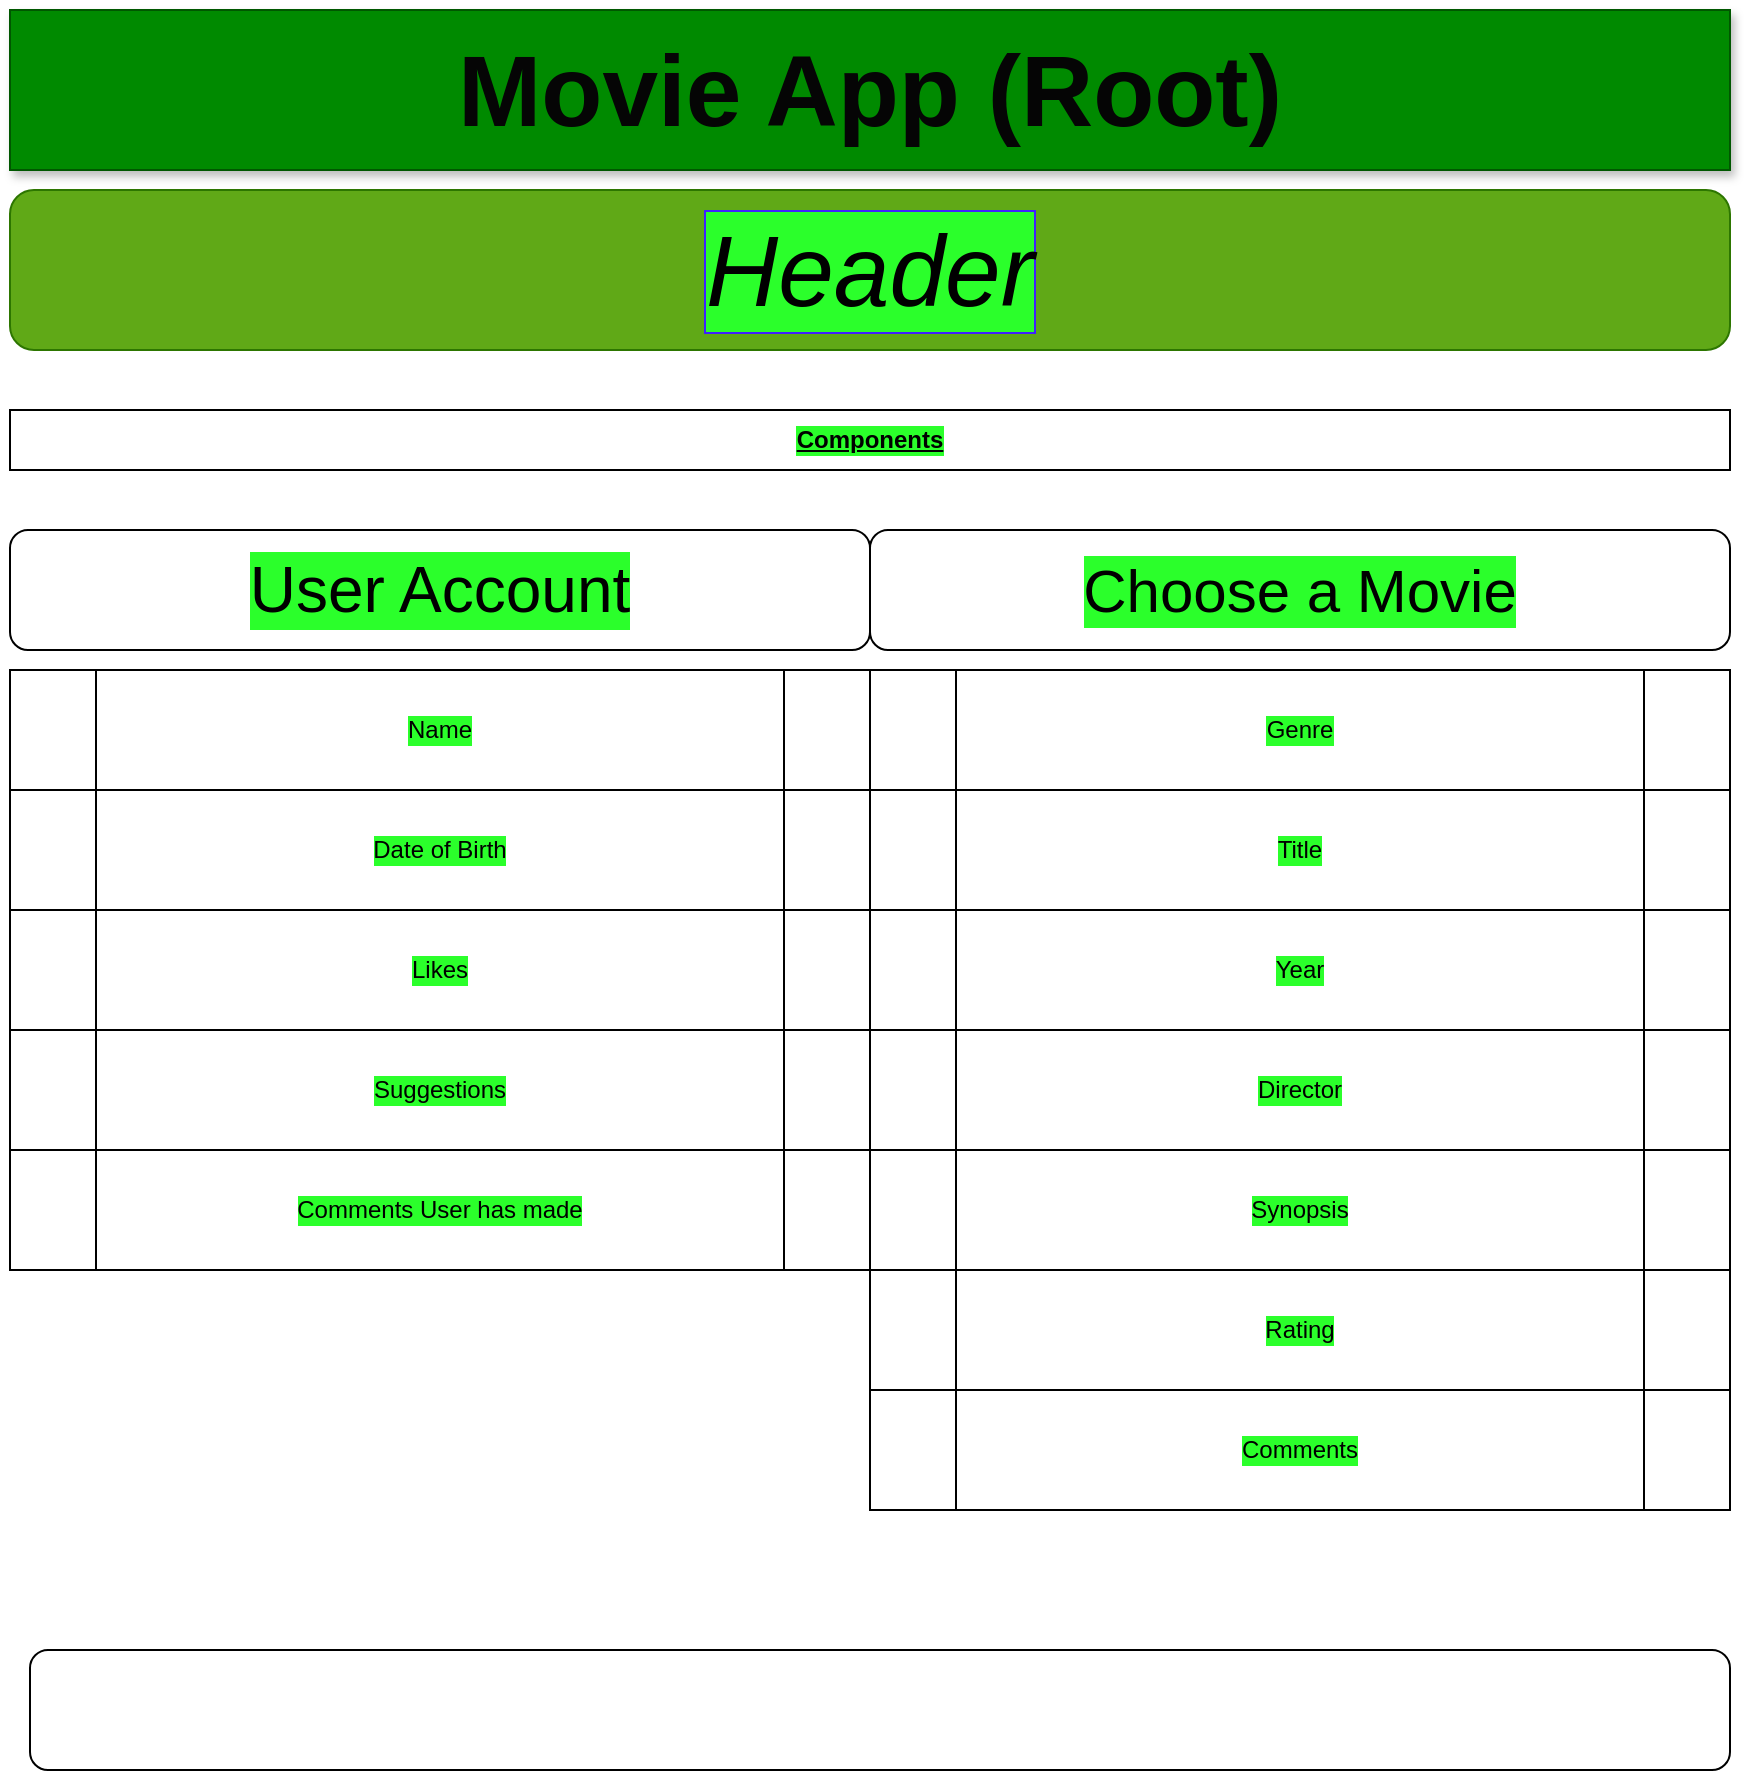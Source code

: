 <mxfile version="14.6.10" type="github">
  <diagram id="Qycy08QcIfNXntsWdgaS" name="Page-1">
    <mxGraphModel dx="1718" dy="482" grid="1" gridSize="10" guides="1" tooltips="1" connect="1" arrows="1" fold="1" page="1" pageScale="1" pageWidth="850" pageHeight="1100" math="0" shadow="0">
      <root>
        <mxCell id="0" />
        <mxCell id="1" parent="0" />
        <mxCell id="xVIOy7zhOcTDgXFaOAdR-1" value="&lt;font style=&quot;font-size: 50px&quot; color=&quot;#050505&quot;&gt;&lt;b&gt;Movie App (Root)&lt;/b&gt;&lt;/font&gt;" style="rounded=0;whiteSpace=wrap;html=1;strokeColor=#005700;shadow=1;fillColor=#008a00;fontColor=#ffffff;" parent="1" vertex="1">
          <mxGeometry x="-10" y="40" width="860" height="80" as="geometry" />
        </mxCell>
        <mxCell id="FWue6uw8JSM6iXgd7IZT-2" value="&lt;font color=&quot;#000000&quot; style=&quot;font-size: 50px&quot;&gt;&lt;i&gt;Header&lt;/i&gt;&lt;/font&gt;" style="rounded=1;whiteSpace=wrap;html=1;align=center;labelBackgroundColor=#2BFF2B;labelBorderColor=#3F21FF;fillColor=#60a917;strokeColor=#2D7600;fontColor=#ffffff;" vertex="1" parent="1">
          <mxGeometry x="-10" y="130" width="860" height="80" as="geometry" />
        </mxCell>
        <mxCell id="FWue6uw8JSM6iXgd7IZT-4" value="&lt;b&gt;&lt;u&gt;Components&lt;/u&gt;&lt;/b&gt;" style="rounded=0;whiteSpace=wrap;html=1;labelBackgroundColor=#2BFF2B;align=center;" vertex="1" parent="1">
          <mxGeometry x="-10" y="240" width="860" height="30" as="geometry" />
        </mxCell>
        <mxCell id="FWue6uw8JSM6iXgd7IZT-5" value="&lt;font style=&quot;font-size: 32px&quot;&gt;User Account&lt;/font&gt;" style="rounded=1;whiteSpace=wrap;html=1;labelBackgroundColor=#2BFF2B;align=center;" vertex="1" parent="1">
          <mxGeometry x="-10" y="300" width="430" height="60" as="geometry" />
        </mxCell>
        <mxCell id="FWue6uw8JSM6iXgd7IZT-14" style="edgeStyle=orthogonalEdgeStyle;rounded=0;orthogonalLoop=1;jettySize=auto;html=1;exitX=0;exitY=0.5;exitDx=0;exitDy=0;entryX=1;entryY=0.5;entryDx=0;entryDy=0;" edge="1" parent="1" source="FWue6uw8JSM6iXgd7IZT-6" target="FWue6uw8JSM6iXgd7IZT-5">
          <mxGeometry relative="1" as="geometry" />
        </mxCell>
        <mxCell id="FWue6uw8JSM6iXgd7IZT-6" value="&lt;font style=&quot;font-size: 30px&quot;&gt;Choose a Movie&lt;/font&gt;" style="rounded=1;whiteSpace=wrap;html=1;labelBackgroundColor=#2BFF2B;align=center;" vertex="1" parent="1">
          <mxGeometry x="420" y="300" width="430" height="60" as="geometry" />
        </mxCell>
        <mxCell id="FWue6uw8JSM6iXgd7IZT-7" value="Rating" style="shape=process;whiteSpace=wrap;html=1;backgroundOutline=1;labelBackgroundColor=#2BFF2B;align=center;" vertex="1" parent="1">
          <mxGeometry x="420" y="670" width="430" height="60" as="geometry" />
        </mxCell>
        <mxCell id="FWue6uw8JSM6iXgd7IZT-8" value="Director" style="shape=process;whiteSpace=wrap;html=1;backgroundOutline=1;labelBackgroundColor=#2BFF2B;align=center;" vertex="1" parent="1">
          <mxGeometry x="420" y="550" width="430" height="60" as="geometry" />
        </mxCell>
        <mxCell id="FWue6uw8JSM6iXgd7IZT-9" value="Comments" style="shape=process;whiteSpace=wrap;html=1;backgroundOutline=1;labelBackgroundColor=#2BFF2B;align=center;" vertex="1" parent="1">
          <mxGeometry x="420" y="730" width="430" height="60" as="geometry" />
        </mxCell>
        <mxCell id="FWue6uw8JSM6iXgd7IZT-10" value="Year" style="shape=process;whiteSpace=wrap;html=1;backgroundOutline=1;labelBackgroundColor=#2BFF2B;align=center;" vertex="1" parent="1">
          <mxGeometry x="420" y="490" width="430" height="60" as="geometry" />
        </mxCell>
        <mxCell id="FWue6uw8JSM6iXgd7IZT-11" value="Title" style="shape=process;whiteSpace=wrap;html=1;backgroundOutline=1;labelBackgroundColor=#2BFF2B;align=center;" vertex="1" parent="1">
          <mxGeometry x="420" y="430" width="430" height="60" as="geometry" />
        </mxCell>
        <mxCell id="FWue6uw8JSM6iXgd7IZT-12" value="Synopsis" style="shape=process;whiteSpace=wrap;html=1;backgroundOutline=1;labelBackgroundColor=#2BFF2B;align=center;" vertex="1" parent="1">
          <mxGeometry x="420" y="610" width="430" height="60" as="geometry" />
        </mxCell>
        <mxCell id="FWue6uw8JSM6iXgd7IZT-15" value="" style="rounded=1;whiteSpace=wrap;html=1;labelBackgroundColor=#2BFF2B;align=center;" vertex="1" parent="1">
          <mxGeometry y="860" width="850" height="60" as="geometry" />
        </mxCell>
        <mxCell id="FWue6uw8JSM6iXgd7IZT-16" value="Genre" style="shape=process;whiteSpace=wrap;html=1;backgroundOutline=1;labelBackgroundColor=#2BFF2B;align=center;" vertex="1" parent="1">
          <mxGeometry x="420" y="370" width="430" height="60" as="geometry" />
        </mxCell>
        <mxCell id="FWue6uw8JSM6iXgd7IZT-17" value="Name" style="shape=process;whiteSpace=wrap;html=1;backgroundOutline=1;labelBackgroundColor=#2BFF2B;align=center;" vertex="1" parent="1">
          <mxGeometry x="-10" y="370" width="430" height="60" as="geometry" />
        </mxCell>
        <mxCell id="FWue6uw8JSM6iXgd7IZT-18" value="Date of Birth" style="shape=process;whiteSpace=wrap;html=1;backgroundOutline=1;labelBackgroundColor=#2BFF2B;align=center;" vertex="1" parent="1">
          <mxGeometry x="-10" y="430" width="430" height="60" as="geometry" />
        </mxCell>
        <mxCell id="FWue6uw8JSM6iXgd7IZT-19" value="Likes" style="shape=process;whiteSpace=wrap;html=1;backgroundOutline=1;labelBackgroundColor=#2BFF2B;align=center;" vertex="1" parent="1">
          <mxGeometry x="-10" y="490" width="430" height="60" as="geometry" />
        </mxCell>
        <mxCell id="FWue6uw8JSM6iXgd7IZT-20" value="Suggestions" style="shape=process;whiteSpace=wrap;html=1;backgroundOutline=1;labelBackgroundColor=#2BFF2B;align=center;" vertex="1" parent="1">
          <mxGeometry x="-10" y="550" width="430" height="60" as="geometry" />
        </mxCell>
        <mxCell id="FWue6uw8JSM6iXgd7IZT-21" value="Comments User has made" style="shape=process;whiteSpace=wrap;html=1;backgroundOutline=1;labelBackgroundColor=#2BFF2B;align=center;" vertex="1" parent="1">
          <mxGeometry x="-10" y="610" width="430" height="60" as="geometry" />
        </mxCell>
      </root>
    </mxGraphModel>
  </diagram>
</mxfile>
